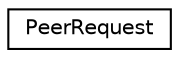 digraph "Graphical Class Hierarchy"
{
  edge [fontname="Helvetica",fontsize="10",labelfontname="Helvetica",labelfontsize="10"];
  node [fontname="Helvetica",fontsize="10",shape=record];
  rankdir="LR";
  Node0 [label="PeerRequest",height=0.2,width=0.4,color="black", fillcolor="white", style="filled",URL="$struct_peer_request.html"];
}

